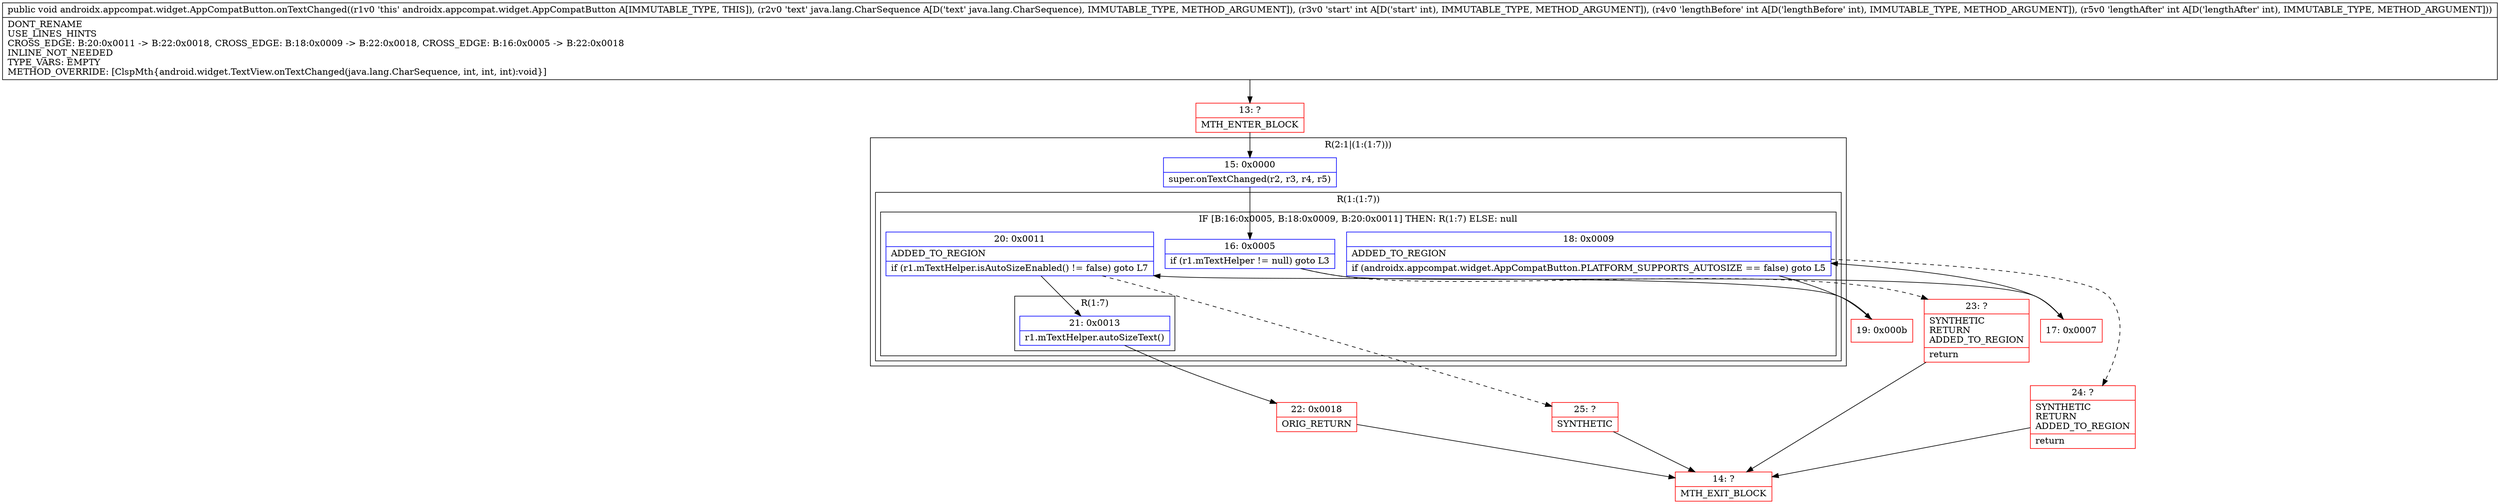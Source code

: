 digraph "CFG forandroidx.appcompat.widget.AppCompatButton.onTextChanged(Ljava\/lang\/CharSequence;III)V" {
subgraph cluster_Region_1022565508 {
label = "R(2:1|(1:(1:7)))";
node [shape=record,color=blue];
Node_15 [shape=record,label="{15\:\ 0x0000|super.onTextChanged(r2, r3, r4, r5)\l}"];
subgraph cluster_Region_260379514 {
label = "R(1:(1:7))";
node [shape=record,color=blue];
subgraph cluster_IfRegion_716465618 {
label = "IF [B:16:0x0005, B:18:0x0009, B:20:0x0011] THEN: R(1:7) ELSE: null";
node [shape=record,color=blue];
Node_16 [shape=record,label="{16\:\ 0x0005|if (r1.mTextHelper != null) goto L3\l}"];
Node_18 [shape=record,label="{18\:\ 0x0009|ADDED_TO_REGION\l|if (androidx.appcompat.widget.AppCompatButton.PLATFORM_SUPPORTS_AUTOSIZE == false) goto L5\l}"];
Node_20 [shape=record,label="{20\:\ 0x0011|ADDED_TO_REGION\l|if (r1.mTextHelper.isAutoSizeEnabled() != false) goto L7\l}"];
subgraph cluster_Region_1641946416 {
label = "R(1:7)";
node [shape=record,color=blue];
Node_21 [shape=record,label="{21\:\ 0x0013|r1.mTextHelper.autoSizeText()\l}"];
}
}
}
}
Node_13 [shape=record,color=red,label="{13\:\ ?|MTH_ENTER_BLOCK\l}"];
Node_17 [shape=record,color=red,label="{17\:\ 0x0007}"];
Node_19 [shape=record,color=red,label="{19\:\ 0x000b}"];
Node_22 [shape=record,color=red,label="{22\:\ 0x0018|ORIG_RETURN\l}"];
Node_14 [shape=record,color=red,label="{14\:\ ?|MTH_EXIT_BLOCK\l}"];
Node_25 [shape=record,color=red,label="{25\:\ ?|SYNTHETIC\l}"];
Node_24 [shape=record,color=red,label="{24\:\ ?|SYNTHETIC\lRETURN\lADDED_TO_REGION\l|return\l}"];
Node_23 [shape=record,color=red,label="{23\:\ ?|SYNTHETIC\lRETURN\lADDED_TO_REGION\l|return\l}"];
MethodNode[shape=record,label="{public void androidx.appcompat.widget.AppCompatButton.onTextChanged((r1v0 'this' androidx.appcompat.widget.AppCompatButton A[IMMUTABLE_TYPE, THIS]), (r2v0 'text' java.lang.CharSequence A[D('text' java.lang.CharSequence), IMMUTABLE_TYPE, METHOD_ARGUMENT]), (r3v0 'start' int A[D('start' int), IMMUTABLE_TYPE, METHOD_ARGUMENT]), (r4v0 'lengthBefore' int A[D('lengthBefore' int), IMMUTABLE_TYPE, METHOD_ARGUMENT]), (r5v0 'lengthAfter' int A[D('lengthAfter' int), IMMUTABLE_TYPE, METHOD_ARGUMENT]))  | DONT_RENAME\lUSE_LINES_HINTS\lCROSS_EDGE: B:20:0x0011 \-\> B:22:0x0018, CROSS_EDGE: B:18:0x0009 \-\> B:22:0x0018, CROSS_EDGE: B:16:0x0005 \-\> B:22:0x0018\lINLINE_NOT_NEEDED\lTYPE_VARS: EMPTY\lMETHOD_OVERRIDE: [ClspMth\{android.widget.TextView.onTextChanged(java.lang.CharSequence, int, int, int):void\}]\l}"];
MethodNode -> Node_13;Node_15 -> Node_16;
Node_16 -> Node_17;
Node_16 -> Node_23[style=dashed];
Node_18 -> Node_19;
Node_18 -> Node_24[style=dashed];
Node_20 -> Node_21;
Node_20 -> Node_25[style=dashed];
Node_21 -> Node_22;
Node_13 -> Node_15;
Node_17 -> Node_18;
Node_19 -> Node_20;
Node_22 -> Node_14;
Node_25 -> Node_14;
Node_24 -> Node_14;
Node_23 -> Node_14;
}


